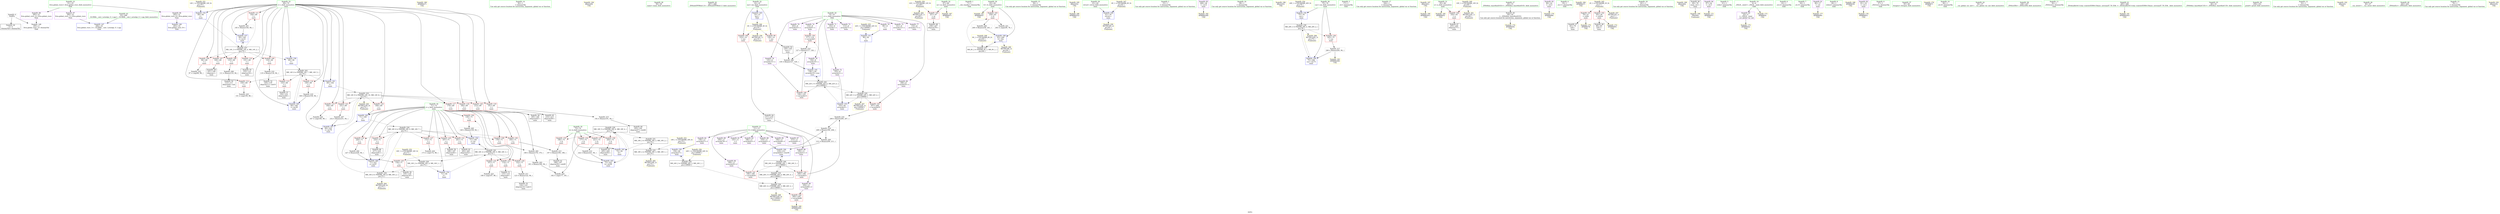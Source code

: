 digraph "SVFG" {
	label="SVFG";

	Node0x55963ab83600 [shape=record,color=grey,label="{NodeID: 0\nNullPtr}"];
	Node0x55963ab83600 -> Node0x55963ab9b6f0[style=solid];
	Node0x55963ab83600 -> Node0x55963aba2d30[style=solid];
	Node0x55963abb83b0 [shape=record,color=yellow,style=double,label="{NodeID: 263\nRETMU(14V_9)\npts\{70 \}\nFun[main]}"];
	Node0x55963aba4760 [shape=record,color=yellow,style=double,label="{NodeID: 180\nAPARM(27)\nCS[]}"];
	Node0x55963ab9bb90 [shape=record,color=purple,label="{NodeID: 97\n294\<--31\nllvm.global_ctors_1\<--llvm.global_ctors\nGlob }"];
	Node0x55963ab9bb90 -> Node0x55963aba2c30[style=solid];
	Node0x55963ab82070 [shape=record,color=green,label="{NodeID: 14\n92\<--1\n\<--dummyObj\nCan only get source location for instruction, argument, global var or function.}"];
	Node0x55963ab9f310 [shape=record,color=yellow,style=double,label="{NodeID: 194\nARet(249)\nCS[]}"];
	Node0x55963ab9c750 [shape=record,color=red,label="{NodeID: 111\n144\<--69\n\<--i\nmain\n}"];
	Node0x55963ab9c750 -> Node0x55963ab9f820[style=solid];
	Node0x55963ab9a8d0 [shape=record,color=green,label="{NodeID: 28\n58\<--59\nmain\<--main_field_insensitive\n}"];
	Node0x55963aba71f0 [shape=record,color=grey,label="{NodeID: 208\n111 = Binary(110, 94, )\n}"];
	Node0x55963aba71f0 -> Node0x55963ab9cc50[style=solid];
	Node0x55963aba19f0 [shape=record,color=red,label="{NodeID: 125\n134\<--71\n\<--j\nmain\n}"];
	Node0x55963aba19f0 -> Node0x55963ab9d130[style=solid];
	Node0x55963ab9b4f0 [shape=record,color=green,label="{NodeID: 42\n267\<--268\n_ZNSolsEPFRSoS_E\<--_ZNSolsEPFRSoS_E_field_insensitive\n}"];
	Node0x55963aba86f0 [shape=record,color=grey,label="{NodeID: 222\n97 = cmp(96, 98, )\n}"];
	Node0x55963aba2550 [shape=record,color=red,label="{NodeID: 139\n117\<--116\n\<--arrayidx9\nmain\n}"];
	Node0x55963aba2550 -> Node0x55963aba7af0[style=solid];
	Node0x55963ab9d130 [shape=record,color=black,label="{NodeID: 56\n135\<--134\nidxprom18\<--\nmain\n}"];
	Node0x55963abb2a30 [shape=record,color=black,label="{NodeID: 236\nMR_24V_4 = PHI(MR_24V_5, MR_24V_2, )\npts\{130000 \}\n}"];
	Node0x55963abb2a30 -> Node0x55963aba2960[style=dashed];
	Node0x55963abb2a30 -> Node0x55963abb1630[style=dashed];
	Node0x55963abb2a30 -> Node0x55963abb8810[style=dashed];
	Node0x55963aba3170 [shape=record,color=blue,label="{NodeID: 153\n103\<--92\narrayidx2\<--\nmain\n}"];
	Node0x55963aba3170 -> Node0x55963abb4830[style=dashed];
	Node0x55963ab9dc90 [shape=record,color=purple,label="{NodeID: 70\n90\<--8\n\<--c\nmain\n}"];
	Node0x55963ab9dc90 -> Node0x55963aba2fd0[style=solid];
	Node0x55963abb65d0 [shape=record,color=yellow,style=double,label="{NodeID: 250\n12V_1 = ENCHI(MR_12V_0)\npts\{68 \}\nFun[main]}"];
	Node0x55963abb65d0 -> Node0x55963ab9c270[style=dashed];
	Node0x55963abb65d0 -> Node0x55963abb82d0[style=dashed];
	Node0x55963aba3cd0 [shape=record,color=blue,label="{NodeID: 167\n69\<--232\ni\<--inc70\nmain\n}"];
	Node0x55963aba3cd0 -> Node0x55963abb1b30[style=dashed];
	Node0x55963ab9e7f0 [shape=record,color=purple,label="{NodeID: 84\n189\<--11\narrayidx45\<--f\nmain\n}"];
	Node0x55963ab9e7f0 -> Node0x55963aba26f0[style=solid];
	Node0x55963ab80d90 [shape=record,color=green,label="{NodeID: 1\n7\<--1\n__dso_handle\<--dummyObj\nGlob }"];
	Node0x55963abb8490 [shape=record,color=yellow,style=double,label="{NodeID: 264\nRETMU(16V_6)\npts\{72 \}\nFun[main]}"];
	Node0x55963aba4830 [shape=record,color=yellow,style=double,label="{NodeID: 181\nAPARM(63)\nCS[]}"];
	Node0x55963ab9bc90 [shape=record,color=purple,label="{NodeID: 98\n295\<--31\nllvm.global_ctors_2\<--llvm.global_ctors\nGlob }"];
	Node0x55963ab9bc90 -> Node0x55963aba2d30[style=solid];
	Node0x55963ab82140 [shape=record,color=green,label="{NodeID: 15\n94\<--1\n\<--dummyObj\nCan only get source location for instruction, argument, global var or function.}"];
	Node0x55963ab9f3a0 [shape=record,color=yellow,style=double,label="{NodeID: 195\nARet(252)\nCS[]}"];
	Node0x55963ab9f3a0 -> Node0x55963aba4c40[style=solid];
	Node0x55963ab9c820 [shape=record,color=red,label="{NodeID: 112\n150\<--69\n\<--i\nmain\n}"];
	Node0x55963ab9c820 -> Node0x55963aba8b70[style=solid];
	Node0x55963ab9a9a0 [shape=record,color=green,label="{NodeID: 29\n61\<--62\nretval\<--retval_field_insensitive\nmain\n}"];
	Node0x55963ab9a9a0 -> Node0x55963aba2e30[style=solid];
	Node0x55963aba7370 [shape=record,color=grey,label="{NodeID: 209\n212 = Binary(209, 211, )\n}"];
	Node0x55963aba7370 -> Node0x55963aba3a60[style=solid];
	Node0x55963aba1ac0 [shape=record,color=red,label="{NodeID: 126\n139\<--71\n\<--j\nmain\n}"];
	Node0x55963aba1ac0 -> Node0x55963ab9fe20[style=solid];
	Node0x55963ab9b5f0 [shape=record,color=green,label="{NodeID: 43\n33\<--289\n_GLOBAL__sub_I_ariselpy_0_1.cpp\<--_GLOBAL__sub_I_ariselpy_0_1.cpp_field_insensitive\n}"];
	Node0x55963ab9b5f0 -> Node0x55963aba2c30[style=solid];
	Node0x55963aba8870 [shape=record,color=grey,label="{NodeID: 223\n108 = cmp(107, 98, )\n}"];
	Node0x55963aba2620 [shape=record,color=red,label="{NodeID: 140\n126\<--125\n\<--arrayidx15\nmain\n}"];
	Node0x55963aba2620 -> Node0x55963aba7af0[style=solid];
	Node0x55963ab9d200 [shape=record,color=black,label="{NodeID: 57\n154\<--153\nidxprom26\<--\nmain\n}"];
	Node0x55963abb2f30 [shape=record,color=black,label="{NodeID: 237\nMR_8V_2 = PHI(MR_8V_3, MR_8V_1, )\npts\{64 \}\n}"];
	Node0x55963abb2f30 -> Node0x55963ab9c0d0[style=dashed];
	Node0x55963abb2f30 -> Node0x55963aba3da0[style=dashed];
	Node0x55963aba3240 [shape=record,color=blue,label="{NodeID: 154\n71\<--94\nj\<--\nmain\n}"];
	Node0x55963aba3240 -> Node0x55963abb4330[style=dashed];
	Node0x55963ab9dd60 [shape=record,color=purple,label="{NodeID: 71\n102\<--8\narrayidx\<--c\nmain\n}"];
	Node0x55963abb66b0 [shape=record,color=yellow,style=double,label="{NodeID: 251\n14V_1 = ENCHI(MR_14V_0)\npts\{70 \}\nFun[main]}"];
	Node0x55963abb66b0 -> Node0x55963aba30a0[style=dashed];
	Node0x55963aba3da0 [shape=record,color=blue,label="{NodeID: 168\n63\<--240\ntt\<--dec\nmain\n}"];
	Node0x55963aba3da0 -> Node0x55963abb2f30[style=dashed];
	Node0x55963aba3da0 -> Node0x55963abb8110[style=dashed];
	Node0x55963ab9e8c0 [shape=record,color=purple,label="{NodeID: 85\n194\<--11\narrayidx48\<--f\nmain\n}"];
	Node0x55963ab82370 [shape=record,color=green,label="{NodeID: 2\n15\<--1\n\<--dummyObj\nCan only get source location for instruction, argument, global var or function.}"];
	Node0x55963abb8570 [shape=record,color=yellow,style=double,label="{NodeID: 265\nRETMU(18V_2)\npts\{74 \}\nFun[main]}"];
	Node0x55963aba4900 [shape=record,color=yellow,style=double,label="{NodeID: 182\nAPARM(248)\nCS[]}"];
	Node0x55963ab9bd90 [shape=record,color=red,label="{NodeID: 99\n128\<--14\n\<--mo\nmain\n}"];
	Node0x55963ab9bd90 -> Node0x55963ab9cf90[style=solid];
	Node0x55963ab82b10 [shape=record,color=green,label="{NodeID: 16\n98\<--1\n\<--dummyObj\nCan only get source location for instruction, argument, global var or function.}"];
	Node0x55963ab9f430 [shape=record,color=yellow,style=double,label="{NodeID: 196\nARet(253)\nCS[]}"];
	Node0x55963ab9c8f0 [shape=record,color=red,label="{NodeID: 113\n153\<--69\n\<--i\nmain\n}"];
	Node0x55963ab9c8f0 -> Node0x55963ab9d200[style=solid];
	Node0x55963ab9aa70 [shape=record,color=green,label="{NodeID: 30\n63\<--64\ntt\<--tt_field_insensitive\nmain\n}"];
	Node0x55963ab9aa70 -> Node0x55963ab9c0d0[style=solid];
	Node0x55963ab9aa70 -> Node0x55963aba3da0[style=solid];
	Node0x55963ab9aa70 -> Node0x55963aba4830[style=solid];
	Node0x55963aba74f0 [shape=record,color=grey,label="{NodeID: 210\n119 = Binary(118, 94, )\n}"];
	Node0x55963aba74f0 -> Node0x55963ab9cdf0[style=solid];
	Node0x55963aba1b90 [shape=record,color=red,label="{NodeID: 127\n172\<--71\n\<--j\nmain\n}"];
	Node0x55963aba1b90 -> Node0x55963aba89f0[style=solid];
	Node0x55963ab9b6f0 [shape=record,color=black,label="{NodeID: 44\n2\<--3\ndummyVal\<--dummyVal\n}"];
	Node0x55963aba89f0 [shape=record,color=grey,label="{NodeID: 224\n173 = cmp(172, 98, )\n}"];
	Node0x55963aba26f0 [shape=record,color=red,label="{NodeID: 141\n190\<--189\n\<--arrayidx45\nmain\n}"];
	Node0x55963aba26f0 -> Node0x55963aba80f0[style=solid];
	Node0x55963ab9d2d0 [shape=record,color=black,label="{NodeID: 58\n185\<--184\nidxprom42\<--\nmain\n}"];
	Node0x55963abb3430 [shape=record,color=black,label="{NodeID: 238\nMR_20V_3 = PHI(MR_20V_4, MR_20V_2, )\npts\{76 \}\n}"];
	Node0x55963abb3430 -> Node0x55963aba2480[style=dashed];
	Node0x55963abb3430 -> Node0x55963aba3e70[style=dashed];
	Node0x55963abb3430 -> Node0x55963abb8650[style=dashed];
	Node0x55963aba3310 [shape=record,color=blue,label="{NodeID: 155\n136\<--130\narrayidx19\<--rem\nmain\n}"];
	Node0x55963aba3310 -> Node0x55963abb4830[style=dashed];
	Node0x55963ab9de30 [shape=record,color=purple,label="{NodeID: 72\n103\<--8\narrayidx2\<--c\nmain\n}"];
	Node0x55963ab9de30 -> Node0x55963aba3170[style=solid];
	Node0x55963abb6790 [shape=record,color=yellow,style=double,label="{NodeID: 252\n16V_1 = ENCHI(MR_16V_0)\npts\{72 \}\nFun[main]}"];
	Node0x55963abb6790 -> Node0x55963abb0230[style=dashed];
	Node0x55963aba3e70 [shape=record,color=blue,label="{NodeID: 169\n75\<--246\ncas\<--inc73\nmain\n}"];
	Node0x55963aba3e70 -> Node0x55963abb3430[style=dashed];
	Node0x55963ab9e990 [shape=record,color=purple,label="{NodeID: 86\n199\<--11\narrayidx51\<--f\nmain\n}"];
	Node0x55963ab9e990 -> Node0x55963aba27c0[style=solid];
	Node0x55963ab83500 [shape=record,color=green,label="{NodeID: 3\n17\<--1\n.str\<--dummyObj\nGlob }"];
	Node0x55963abb8650 [shape=record,color=yellow,style=double,label="{NodeID: 266\nRETMU(20V_3)\npts\{76 \}\nFun[main]}"];
	Node0x55963aba49d0 [shape=record,color=yellow,style=double,label="{NodeID: 183\nAPARM(246)\nCS[]}"];
	Node0x55963ab9be60 [shape=record,color=red,label="{NodeID: 100\n210\<--14\n\<--mo\nmain\n}"];
	Node0x55963ab9be60 -> Node0x55963ab9d7b0[style=solid];
	Node0x55963ab82ba0 [shape=record,color=green,label="{NodeID: 17\n164\<--1\n\<--dummyObj\nCan only get source location for instruction, argument, global var or function.}"];
	Node0x55963ab9f4c0 [shape=record,color=yellow,style=double,label="{NodeID: 197\nARet(261)\nCS[]}"];
	Node0x55963ab9f4c0 -> Node0x55963aba4f80[style=solid];
	Node0x55963ab9c9c0 [shape=record,color=red,label="{NodeID: 114\n159\<--69\n\<--i\nmain\n}"];
	Node0x55963ab9c9c0 -> Node0x55963aba8270[style=solid];
	Node0x55963ab9ab40 [shape=record,color=green,label="{NodeID: 31\n65\<--66\nn\<--n_field_insensitive\nmain\n}"];
	Node0x55963ab9ab40 -> Node0x55963ab9c1a0[style=solid];
	Node0x55963ab9ab40 -> Node0x55963aba4b70[style=solid];
	Node0x55963aba7670 [shape=record,color=grey,label="{NodeID: 211\n123 = Binary(122, 94, )\n}"];
	Node0x55963aba7670 -> Node0x55963ab9cec0[style=solid];
	Node0x55963aba1c60 [shape=record,color=red,label="{NodeID: 128\n178\<--71\n\<--j\nmain\n}"];
	Node0x55963aba1c60 -> Node0x55963ab9f9a0[style=solid];
	Node0x55963ab9b7f0 [shape=record,color=black,label="{NodeID: 45\n44\<--45\n\<--_ZNSt8ios_base4InitD1Ev\nCan only get source location for instruction, argument, global var or function.}"];
	Node0x55963ab9b7f0 -> Node0x55963aba4280[style=solid];
	Node0x55963aba8b70 [shape=record,color=grey,label="{NodeID: 225\n151 = cmp(150, 98, )\n}"];
	Node0x55963aba27c0 [shape=record,color=red,label="{NodeID: 142\n200\<--199\n\<--arrayidx51\nmain\n}"];
	Node0x55963aba27c0 -> Node0x55963aba7df0[style=solid];
	Node0x55963ab9d3a0 [shape=record,color=black,label="{NodeID: 59\n188\<--187\nidxprom44\<--\nmain\n}"];
	Node0x55963abb3930 [shape=record,color=black,label="{NodeID: 239\nMR_18V_5 = PHI(MR_18V_6, MR_18V_4, )\npts\{74 \}\n}"];
	Node0x55963abb3930 -> Node0x55963aba2140[style=dashed];
	Node0x55963abb3930 -> Node0x55963aba2210[style=dashed];
	Node0x55963abb3930 -> Node0x55963aba22e0[style=dashed];
	Node0x55963abb3930 -> Node0x55963aba23b0[style=dashed];
	Node0x55963abb3930 -> Node0x55963aba3b30[style=dashed];
	Node0x55963abb3930 -> Node0x55963abb1130[style=dashed];
	Node0x55963aba33e0 [shape=record,color=blue,label="{NodeID: 156\n71\<--140\nj\<--inc\nmain\n}"];
	Node0x55963aba33e0 -> Node0x55963abb4330[style=dashed];
	Node0x55963ab9df00 [shape=record,color=purple,label="{NodeID: 73\n113\<--8\narrayidx7\<--c\nmain\n}"];
	Node0x55963abb6870 [shape=record,color=yellow,style=double,label="{NodeID: 253\n18V_1 = ENCHI(MR_18V_0)\npts\{74 \}\nFun[main]}"];
	Node0x55963abb6870 -> Node0x55963abb2530[style=dashed];
	Node0x55963aba3f40 [shape=record,color=yellow,style=double,label="{NodeID: 170\nAPARM(86)\nCS[]}"];
	Node0x55963ab9ea60 [shape=record,color=purple,label="{NodeID: 87\n215\<--11\narrayidx60\<--f\nmain\n}"];
	Node0x55963ab824f0 [shape=record,color=green,label="{NodeID: 4\n19\<--1\n.str.1\<--dummyObj\nGlob }"];
	Node0x55963abb8730 [shape=record,color=yellow,style=double,label="{NodeID: 267\nRETMU(22V_3)\npts\{100000 \}\nFun[main]}"];
	Node0x55963aba4aa0 [shape=record,color=yellow,style=double,label="{NodeID: 184\nAPARM(27)\nCS[]}"];
	Node0x55963ab9bf30 [shape=record,color=red,label="{NodeID: 101\n79\<--21\n\<--stdin\nmain\n}"];
	Node0x55963ab9bf30 -> Node0x55963ab9b9c0[style=solid];
	Node0x55963ab9bf30 -> Node0x55963aba4690[style=solid];
	Node0x55963ab82c70 [shape=record,color=green,label="{NodeID: 18\n241\<--1\n\<--dummyObj\nCan only get source location for instruction, argument, global var or function.}"];
	Node0x55963ab9f550 [shape=record,color=yellow,style=double,label="{NodeID: 198\nARet(264)\nCS[]}"];
	Node0x55963aba11d0 [shape=record,color=red,label="{NodeID: 115\n166\<--69\n\<--i\nmain\n}"];
	Node0x55963aba11d0 -> Node0x55963aba8cf0[style=solid];
	Node0x55963ab9ac10 [shape=record,color=green,label="{NodeID: 32\n67\<--68\nm\<--m_field_insensitive\nmain\n}"];
	Node0x55963ab9ac10 -> Node0x55963ab9c270[style=solid];
	Node0x55963ab9ac10 -> Node0x55963aba4d10[style=solid];
	Node0x55963aba77f0 [shape=record,color=grey,label="{NodeID: 212\n222 = Binary(221, 94, )\n}"];
	Node0x55963aba77f0 -> Node0x55963aba3b30[style=solid];
	Node0x55963aba1d30 [shape=record,color=red,label="{NodeID: 129\n187\<--71\n\<--j\nmain\n}"];
	Node0x55963aba1d30 -> Node0x55963ab9d3a0[style=solid];
	Node0x55963ab9b8f0 [shape=record,color=black,label="{NodeID: 46\n60\<--78\nmain_ret\<--\nmain\n}"];
	Node0x55963ab9b8f0 -> Node0x55963ab9f5e0[style=solid];
	Node0x55963aba8cf0 [shape=record,color=grey,label="{NodeID: 226\n167 = cmp(166, 98, )\n}"];
	Node0x55963aba2890 [shape=record,color=red,label="{NodeID: 143\n207\<--206\n\<--arrayidx55\nmain\n}"];
	Node0x55963aba2890 -> Node0x55963aba7df0[style=solid];
	Node0x55963ab9d470 [shape=record,color=black,label="{NodeID: 60\n193\<--192\nidxprom47\<--sub46\nmain\n}"];
	Node0x55963abb3e30 [shape=record,color=black,label="{NodeID: 240\nMR_24V_6 = PHI(MR_24V_7, MR_24V_5, )\npts\{130000 \}\n}"];
	Node0x55963abb3e30 -> Node0x55963aba26f0[style=dashed];
	Node0x55963abb3e30 -> Node0x55963aba27c0[style=dashed];
	Node0x55963abb3e30 -> Node0x55963aba3a60[style=dashed];
	Node0x55963abb3e30 -> Node0x55963abb1630[style=dashed];
	Node0x55963aba34b0 [shape=record,color=blue,label="{NodeID: 157\n69\<--145\ni\<--inc21\nmain\n}"];
	Node0x55963aba34b0 -> Node0x55963abafd30[style=dashed];
	Node0x55963ab9dfd0 [shape=record,color=purple,label="{NodeID: 74\n116\<--8\narrayidx9\<--c\nmain\n}"];
	Node0x55963ab9dfd0 -> Node0x55963aba2550[style=solid];
	Node0x55963abb7160 [shape=record,color=yellow,style=double,label="{NodeID: 254\n20V_1 = ENCHI(MR_20V_0)\npts\{76 \}\nFun[main]}"];
	Node0x55963abb7160 -> Node0x55963aba2f00[style=dashed];
	Node0x55963aba4010 [shape=record,color=yellow,style=double,label="{NodeID: 171\nAPARM(87)\nCS[]}"];
	Node0x55963ab9eb30 [shape=record,color=purple,label="{NodeID: 88\n218\<--11\narrayidx62\<--f\nmain\n}"];
	Node0x55963ab9eb30 -> Node0x55963aba3a60[style=solid];
	Node0x55963ab82580 [shape=record,color=green,label="{NodeID: 5\n21\<--1\nstdin\<--dummyObj\nGlob }"];
	Node0x55963abb8810 [shape=record,color=yellow,style=double,label="{NodeID: 268\nRETMU(24V_4)\npts\{130000 \}\nFun[main]}"];
	Node0x55963aba4b70 [shape=record,color=yellow,style=double,label="{NodeID: 185\nAPARM(65)\nCS[]}"];
	Node0x55963ab9c000 [shape=record,color=red,label="{NodeID: 102\n85\<--26\n\<--stdout\nmain\n}"];
	Node0x55963ab9c000 -> Node0x55963ab9cab0[style=solid];
	Node0x55963ab9c000 -> Node0x55963aba40e0[style=solid];
	Node0x55963ab82d40 [shape=record,color=green,label="{NodeID: 19\n4\<--6\n_ZStL8__ioinit\<--_ZStL8__ioinit_field_insensitive\nGlob }"];
	Node0x55963ab82d40 -> Node0x55963ab9dbc0[style=solid];
	Node0x55963ab82d40 -> Node0x55963aba41b0[style=solid];
	Node0x55963ab9f5e0 [shape=record,color=yellow,style=double,label="{NodeID: 199\nFRet(60)\nFun[main]}"];
	Node0x55963aba12a0 [shape=record,color=red,label="{NodeID: 116\n169\<--69\n\<--i\nmain\n}"];
	Node0x55963aba12a0 -> Node0x55963aba38c0[style=solid];
	Node0x55963ab9ace0 [shape=record,color=green,label="{NodeID: 33\n69\<--70\ni\<--i_field_insensitive\nmain\n}"];
	Node0x55963ab9ace0 -> Node0x55963ab9c340[style=solid];
	Node0x55963ab9ace0 -> Node0x55963ab9c410[style=solid];
	Node0x55963ab9ace0 -> Node0x55963ab9c4e0[style=solid];
	Node0x55963ab9ace0 -> Node0x55963ab9c5b0[style=solid];
	Node0x55963ab9ace0 -> Node0x55963ab9c680[style=solid];
	Node0x55963ab9ace0 -> Node0x55963ab9c750[style=solid];
	Node0x55963ab9ace0 -> Node0x55963ab9c820[style=solid];
	Node0x55963ab9ace0 -> Node0x55963ab9c8f0[style=solid];
	Node0x55963ab9ace0 -> Node0x55963ab9c9c0[style=solid];
	Node0x55963ab9ace0 -> Node0x55963aba11d0[style=solid];
	Node0x55963ab9ace0 -> Node0x55963aba12a0[style=solid];
	Node0x55963ab9ace0 -> Node0x55963aba1370[style=solid];
	Node0x55963ab9ace0 -> Node0x55963aba1440[style=solid];
	Node0x55963ab9ace0 -> Node0x55963aba1510[style=solid];
	Node0x55963ab9ace0 -> Node0x55963aba15e0[style=solid];
	Node0x55963ab9ace0 -> Node0x55963aba16b0[style=solid];
	Node0x55963ab9ace0 -> Node0x55963aba30a0[style=solid];
	Node0x55963ab9ace0 -> Node0x55963aba34b0[style=solid];
	Node0x55963ab9ace0 -> Node0x55963aba3580[style=solid];
	Node0x55963ab9ace0 -> Node0x55963aba3720[style=solid];
	Node0x55963ab9ace0 -> Node0x55963aba37f0[style=solid];
	Node0x55963ab9ace0 -> Node0x55963aba3cd0[style=solid];
	Node0x55963aba7970 [shape=record,color=grey,label="{NodeID: 213\n197 = Binary(195, 196, )\n}"];
	Node0x55963aba7970 -> Node0x55963ab9d540[style=solid];
	Node0x55963aba1e00 [shape=record,color=red,label="{NodeID: 130\n195\<--71\n\<--j\nmain\n}"];
	Node0x55963aba1e00 -> Node0x55963aba7970[style=solid];
	Node0x55963ab9b9c0 [shape=record,color=black,label="{NodeID: 47\n82\<--79\ncall\<--\nmain\n}"];
	Node0x55963abafd30 [shape=record,color=black,label="{NodeID: 227\nMR_14V_3 = PHI(MR_14V_4, MR_14V_2, )\npts\{70 \}\n}"];
	Node0x55963abafd30 -> Node0x55963ab9c340[style=dashed];
	Node0x55963abafd30 -> Node0x55963ab9c410[style=dashed];
	Node0x55963abafd30 -> Node0x55963ab9c4e0[style=dashed];
	Node0x55963abafd30 -> Node0x55963ab9c5b0[style=dashed];
	Node0x55963abafd30 -> Node0x55963ab9c680[style=dashed];
	Node0x55963abafd30 -> Node0x55963ab9c750[style=dashed];
	Node0x55963abafd30 -> Node0x55963aba34b0[style=dashed];
	Node0x55963abafd30 -> Node0x55963aba3580[style=dashed];
	Node0x55963aba2960 [shape=record,color=red,label="{NodeID: 144\n260\<--259\n\<--arrayidx80\nmain\n}"];
	Node0x55963aba2960 -> Node0x55963aba4eb0[style=solid];
	Node0x55963ab9d540 [shape=record,color=black,label="{NodeID: 61\n198\<--197\nidxprom50\<--sub49\nmain\n}"];
	Node0x55963abb4330 [shape=record,color=black,label="{NodeID: 241\nMR_16V_4 = PHI(MR_16V_5, MR_16V_3, )\npts\{72 \}\n}"];
	Node0x55963abb4330 -> Node0x55963aba1780[style=dashed];
	Node0x55963abb4330 -> Node0x55963aba1850[style=dashed];
	Node0x55963abb4330 -> Node0x55963aba1920[style=dashed];
	Node0x55963abb4330 -> Node0x55963aba19f0[style=dashed];
	Node0x55963abb4330 -> Node0x55963aba1ac0[style=dashed];
	Node0x55963abb4330 -> Node0x55963aba33e0[style=dashed];
	Node0x55963abb4330 -> Node0x55963abb0230[style=dashed];
	Node0x55963aba3580 [shape=record,color=blue,label="{NodeID: 158\n69\<--94\ni\<--\nmain\n}"];
	Node0x55963aba3580 -> Node0x55963abb4d30[style=dashed];
	Node0x55963ab9e0a0 [shape=record,color=purple,label="{NodeID: 75\n121\<--8\narrayidx12\<--c\nmain\n}"];
	Node0x55963abb7240 [shape=record,color=yellow,style=double,label="{NodeID: 255\n22V_1 = ENCHI(MR_22V_0)\npts\{100000 \}\nFun[main]}"];
	Node0x55963abb7240 -> Node0x55963aba2fd0[style=dashed];
	Node0x55963aba40e0 [shape=record,color=yellow,style=double,label="{NodeID: 172\nAPARM(85)\nCS[]}"];
	Node0x55963ab9ec00 [shape=record,color=purple,label="{NodeID: 89\n256\<--11\narrayidx78\<--f\nmain\n}"];
	Node0x55963ab82610 [shape=record,color=green,label="{NodeID: 6\n22\<--1\n.str.2\<--dummyObj\nGlob }"];
	Node0x55963aba4c40 [shape=record,color=yellow,style=double,label="{NodeID: 186\nAPARM(252)\nCS[]}"];
	Node0x55963ab9c0d0 [shape=record,color=red,label="{NodeID: 103\n239\<--63\n\<--tt\nmain\n}"];
	Node0x55963ab9c0d0 -> Node0x55963ab9ffa0[style=solid];
	Node0x55963ab9c0d0 -> Node0x55963aba8570[style=solid];
	Node0x55963ab82e10 [shape=record,color=green,label="{NodeID: 20\n8\<--10\nc\<--c_field_insensitive\nGlob }"];
	Node0x55963ab82e10 -> Node0x55963ab9dc90[style=solid];
	Node0x55963ab82e10 -> Node0x55963ab9dd60[style=solid];
	Node0x55963ab82e10 -> Node0x55963ab9de30[style=solid];
	Node0x55963ab82e10 -> Node0x55963ab9df00[style=solid];
	Node0x55963ab82e10 -> Node0x55963ab9dfd0[style=solid];
	Node0x55963ab82e10 -> Node0x55963ab9e0a0[style=solid];
	Node0x55963ab82e10 -> Node0x55963ab9e170[style=solid];
	Node0x55963ab82e10 -> Node0x55963ab9e240[style=solid];
	Node0x55963ab82e10 -> Node0x55963ab9e310[style=solid];
	Node0x55963ab82e10 -> Node0x55963ab9e3e0[style=solid];
	Node0x55963ab82e10 -> Node0x55963ab9e4b0[style=solid];
	Node0x55963ab9f6a0 [shape=record,color=grey,label="{NodeID: 200\n130 = Binary(127, 129, )\n}"];
	Node0x55963ab9f6a0 -> Node0x55963aba3310[style=solid];
	Node0x55963aba1370 [shape=record,color=red,label="{NodeID: 117\n179\<--69\n\<--i\nmain\n}"];
	Node0x55963aba1370 -> Node0x55963ab9f9a0[style=solid];
	Node0x55963ab9adb0 [shape=record,color=green,label="{NodeID: 34\n71\<--72\nj\<--j_field_insensitive\nmain\n}"];
	Node0x55963ab9adb0 -> Node0x55963aba1780[style=solid];
	Node0x55963ab9adb0 -> Node0x55963aba1850[style=solid];
	Node0x55963ab9adb0 -> Node0x55963aba1920[style=solid];
	Node0x55963ab9adb0 -> Node0x55963aba19f0[style=solid];
	Node0x55963ab9adb0 -> Node0x55963aba1ac0[style=solid];
	Node0x55963ab9adb0 -> Node0x55963aba1b90[style=solid];
	Node0x55963ab9adb0 -> Node0x55963aba1c60[style=solid];
	Node0x55963ab9adb0 -> Node0x55963aba1d30[style=solid];
	Node0x55963ab9adb0 -> Node0x55963aba1e00[style=solid];
	Node0x55963ab9adb0 -> Node0x55963aba1ed0[style=solid];
	Node0x55963ab9adb0 -> Node0x55963aba1fa0[style=solid];
	Node0x55963ab9adb0 -> Node0x55963aba2070[style=solid];
	Node0x55963ab9adb0 -> Node0x55963aba3240[style=solid];
	Node0x55963ab9adb0 -> Node0x55963aba33e0[style=solid];
	Node0x55963ab9adb0 -> Node0x55963aba38c0[style=solid];
	Node0x55963ab9adb0 -> Node0x55963aba3c00[style=solid];
	Node0x55963aba7af0 [shape=record,color=grey,label="{NodeID: 214\n127 = Binary(117, 126, )\n}"];
	Node0x55963aba7af0 -> Node0x55963ab9f6a0[style=solid];
	Node0x55963aba1ed0 [shape=record,color=red,label="{NodeID: 131\n201\<--71\n\<--j\nmain\n}"];
	Node0x55963aba1ed0 -> Node0x55963ab9d610[style=solid];
	Node0x55963ab9cab0 [shape=record,color=black,label="{NodeID: 48\n88\<--85\ncall1\<--\nmain\n}"];
	Node0x55963abb0230 [shape=record,color=black,label="{NodeID: 228\nMR_16V_2 = PHI(MR_16V_4, MR_16V_1, )\npts\{72 \}\n}"];
	Node0x55963abb0230 -> Node0x55963aba3240[style=dashed];
	Node0x55963abb0230 -> Node0x55963abb2030[style=dashed];
	Node0x55963aba2a30 [shape=record,color=blue,label="{NodeID: 145\n14\<--15\nmo\<--\nGlob }"];
	Node0x55963aba2a30 -> Node0x55963abb6250[style=dashed];
	Node0x55963ab9d610 [shape=record,color=black,label="{NodeID: 62\n202\<--201\nidxprom52\<--\nmain\n}"];
	Node0x55963abb4830 [shape=record,color=black,label="{NodeID: 242\nMR_22V_5 = PHI(MR_22V_6, MR_22V_4, )\npts\{100000 \}\n}"];
	Node0x55963abb4830 -> Node0x55963aba2550[style=dashed];
	Node0x55963abb4830 -> Node0x55963aba2620[style=dashed];
	Node0x55963abb4830 -> Node0x55963aba3310[style=dashed];
	Node0x55963abb4830 -> Node0x55963abb0730[style=dashed];
	Node0x55963aba3650 [shape=record,color=blue,label="{NodeID: 159\n156\<--92\narrayidx27\<--\nmain\n}"];
	Node0x55963aba3650 -> Node0x55963abb5230[style=dashed];
	Node0x55963ab9e170 [shape=record,color=purple,label="{NodeID: 76\n125\<--8\narrayidx15\<--c\nmain\n}"];
	Node0x55963ab9e170 -> Node0x55963aba2620[style=solid];
	Node0x55963abb7320 [shape=record,color=yellow,style=double,label="{NodeID: 256\n24V_1 = ENCHI(MR_24V_0)\npts\{130000 \}\nFun[main]}"];
	Node0x55963abb7320 -> Node0x55963abb5230[style=dashed];
	Node0x55963aba41b0 [shape=record,color=yellow,style=double,label="{NodeID: 173\nAPARM(4)\nCS[]}"];
	Node0x55963ab9ecd0 [shape=record,color=purple,label="{NodeID: 90\n259\<--11\narrayidx80\<--f\nmain\n}"];
	Node0x55963ab9ecd0 -> Node0x55963aba2960[style=solid];
	Node0x55963ab83690 [shape=record,color=green,label="{NodeID: 7\n24\<--1\n.str.3\<--dummyObj\nGlob }"];
	Node0x55963aba4d10 [shape=record,color=yellow,style=double,label="{NodeID: 187\nAPARM(67)\nCS[]}"];
	Node0x55963ab9c1a0 [shape=record,color=red,label="{NodeID: 104\n254\<--65\n\<--n\nmain\n}"];
	Node0x55963ab9c1a0 -> Node0x55963ab9da20[style=solid];
	Node0x55963ab9a320 [shape=record,color=green,label="{NodeID: 21\n11\<--13\nf\<--f_field_insensitive\nGlob }"];
	Node0x55963ab9a320 -> Node0x55963ab9e580[style=solid];
	Node0x55963ab9a320 -> Node0x55963ab9e650[style=solid];
	Node0x55963ab9a320 -> Node0x55963ab9e720[style=solid];
	Node0x55963ab9a320 -> Node0x55963ab9e7f0[style=solid];
	Node0x55963ab9a320 -> Node0x55963ab9e8c0[style=solid];
	Node0x55963ab9a320 -> Node0x55963ab9e990[style=solid];
	Node0x55963ab9a320 -> Node0x55963ab9ea60[style=solid];
	Node0x55963ab9a320 -> Node0x55963ab9eb30[style=solid];
	Node0x55963ab9a320 -> Node0x55963ab9ec00[style=solid];
	Node0x55963ab9a320 -> Node0x55963ab9ecd0[style=solid];
	Node0x55963ab9f820 [shape=record,color=grey,label="{NodeID: 201\n145 = Binary(144, 94, )\n}"];
	Node0x55963ab9f820 -> Node0x55963aba34b0[style=solid];
	Node0x55963aba1440 [shape=record,color=red,label="{NodeID: 118\n184\<--69\n\<--i\nmain\n}"];
	Node0x55963aba1440 -> Node0x55963ab9d2d0[style=solid];
	Node0x55963ab9ae80 [shape=record,color=green,label="{NodeID: 35\n73\<--74\nk\<--k_field_insensitive\nmain\n}"];
	Node0x55963ab9ae80 -> Node0x55963aba2140[style=solid];
	Node0x55963ab9ae80 -> Node0x55963aba2210[style=solid];
	Node0x55963ab9ae80 -> Node0x55963aba22e0[style=solid];
	Node0x55963ab9ae80 -> Node0x55963aba23b0[style=solid];
	Node0x55963ab9ae80 -> Node0x55963aba3990[style=solid];
	Node0x55963ab9ae80 -> Node0x55963aba3b30[style=solid];
	Node0x55963aba7c70 [shape=record,color=grey,label="{NodeID: 215\n192 = Binary(191, 94, )\n}"];
	Node0x55963aba7c70 -> Node0x55963ab9d470[style=solid];
	Node0x55963aba1fa0 [shape=record,color=red,label="{NodeID: 132\n216\<--71\n\<--j\nmain\n}"];
	Node0x55963aba1fa0 -> Node0x55963ab9d950[style=solid];
	Node0x55963ab9cb80 [shape=record,color=black,label="{NodeID: 49\n101\<--100\nidxprom\<--\nmain\n}"];
	Node0x55963abb0730 [shape=record,color=black,label="{NodeID: 229\nMR_22V_3 = PHI(MR_22V_5, MR_22V_2, )\npts\{100000 \}\n}"];
	Node0x55963abb0730 -> Node0x55963aba2890[style=dashed];
	Node0x55963abb0730 -> Node0x55963aba3170[style=dashed];
	Node0x55963abb0730 -> Node0x55963abb8730[style=dashed];
	Node0x55963aba2b30 [shape=record,color=blue,label="{NodeID: 146\n293\<--32\nllvm.global_ctors_0\<--\nGlob }"];
	Node0x55963ab9d6e0 [shape=record,color=black,label="{NodeID: 63\n205\<--204\nidxprom54\<--\nmain\n}"];
	Node0x55963abb4d30 [shape=record,color=black,label="{NodeID: 243\nMR_14V_6 = PHI(MR_14V_7, MR_14V_5, )\npts\{70 \}\n}"];
	Node0x55963abb4d30 -> Node0x55963ab9c820[style=dashed];
	Node0x55963abb4d30 -> Node0x55963ab9c8f0[style=dashed];
	Node0x55963abb4d30 -> Node0x55963ab9c9c0[style=dashed];
	Node0x55963abb4d30 -> Node0x55963aba3720[style=dashed];
	Node0x55963abb4d30 -> Node0x55963aba37f0[style=dashed];
	Node0x55963aba3720 [shape=record,color=blue,label="{NodeID: 160\n69\<--160\ni\<--inc29\nmain\n}"];
	Node0x55963aba3720 -> Node0x55963abb4d30[style=dashed];
	Node0x55963ab9e240 [shape=record,color=purple,label="{NodeID: 77\n133\<--8\narrayidx17\<--c\nmain\n}"];
	Node0x55963abb7430 [shape=record,color=yellow,style=double,label="{NodeID: 257\nRETMU(2V_1)\npts\{1 \}\nFun[main]}"];
	Node0x55963aba4280 [shape=record,color=yellow,style=double,label="{NodeID: 174\nAPARM(44)\nCS[]}"];
	Node0x55963ab9eda0 [shape=record,color=purple,label="{NodeID: 91\n80\<--17\n\<--.str\nmain\n}"];
	Node0x55963ab9eda0 -> Node0x55963aba44f0[style=solid];
	Node0x55963ab83720 [shape=record,color=green,label="{NodeID: 8\n26\<--1\nstdout\<--dummyObj\nGlob }"];
	Node0x55963aba4de0 [shape=record,color=yellow,style=double,label="{NodeID: 188\nAPARM(30)\nCS[]}"];
	Node0x55963ab9c270 [shape=record,color=red,label="{NodeID: 105\n257\<--67\n\<--m\nmain\n}"];
	Node0x55963ab9c270 -> Node0x55963ab9daf0[style=solid];
	Node0x55963ab9a3f0 [shape=record,color=green,label="{NodeID: 22\n14\<--16\nmo\<--mo_field_insensitive\nGlob }"];
	Node0x55963ab9a3f0 -> Node0x55963ab9bd90[style=solid];
	Node0x55963ab9a3f0 -> Node0x55963ab9be60[style=solid];
	Node0x55963ab9a3f0 -> Node0x55963aba2a30[style=solid];
	Node0x55963ab9f9a0 [shape=record,color=grey,label="{NodeID: 202\n180 = Binary(178, 179, )\n}"];
	Node0x55963ab9f9a0 -> Node0x55963ab9fb20[style=solid];
	Node0x55963aba1510 [shape=record,color=red,label="{NodeID: 119\n191\<--69\n\<--i\nmain\n}"];
	Node0x55963aba1510 -> Node0x55963aba7c70[style=solid];
	Node0x55963ab9af50 [shape=record,color=green,label="{NodeID: 36\n75\<--76\ncas\<--cas_field_insensitive\nmain\n}"];
	Node0x55963ab9af50 -> Node0x55963aba2480[style=solid];
	Node0x55963ab9af50 -> Node0x55963aba2f00[style=solid];
	Node0x55963ab9af50 -> Node0x55963aba3e70[style=solid];
	Node0x55963aba7df0 [shape=record,color=grey,label="{NodeID: 216\n208 = Binary(200, 207, )\n}"];
	Node0x55963aba7df0 -> Node0x55963aba80f0[style=solid];
	Node0x55963aba2070 [shape=record,color=red,label="{NodeID: 133\n226\<--71\n\<--j\nmain\n}"];
	Node0x55963aba2070 -> Node0x55963ab9fca0[style=solid];
	Node0x55963ab9cc50 [shape=record,color=black,label="{NodeID: 50\n112\<--111\nidxprom6\<--sub\nmain\n}"];
	Node0x55963abb0c30 [shape=record,color=black,label="{NodeID: 230\nMR_16V_8 = PHI(MR_16V_9, MR_16V_7, )\npts\{72 \}\n}"];
	Node0x55963abb0c30 -> Node0x55963aba1b90[style=dashed];
	Node0x55963abb0c30 -> Node0x55963aba1c60[style=dashed];
	Node0x55963abb0c30 -> Node0x55963aba1d30[style=dashed];
	Node0x55963abb0c30 -> Node0x55963aba1e00[style=dashed];
	Node0x55963abb0c30 -> Node0x55963aba1ed0[style=dashed];
	Node0x55963abb0c30 -> Node0x55963aba1fa0[style=dashed];
	Node0x55963abb0c30 -> Node0x55963aba2070[style=dashed];
	Node0x55963abb0c30 -> Node0x55963aba3c00[style=dashed];
	Node0x55963abb0c30 -> Node0x55963abb2030[style=dashed];
	Node0x55963aba2c30 [shape=record,color=blue,label="{NodeID: 147\n294\<--33\nllvm.global_ctors_1\<--_GLOBAL__sub_I_ariselpy_0_1.cpp\nGlob }"];
	Node0x55963ab9d7b0 [shape=record,color=black,label="{NodeID: 64\n211\<--210\nconv57\<--\nmain\n}"];
	Node0x55963ab9d7b0 -> Node0x55963aba7370[style=solid];
	Node0x55963abb5230 [shape=record,color=black,label="{NodeID: 244\nMR_24V_2 = PHI(MR_24V_3, MR_24V_1, )\npts\{130000 \}\n}"];
	Node0x55963abb5230 -> Node0x55963aba3650[style=dashed];
	Node0x55963abb5230 -> Node0x55963abb2a30[style=dashed];
	Node0x55963aba37f0 [shape=record,color=blue,label="{NodeID: 161\n69\<--164\ni\<--\nmain\n}"];
	Node0x55963aba37f0 -> Node0x55963abb1b30[style=dashed];
	Node0x55963ab9e310 [shape=record,color=purple,label="{NodeID: 78\n136\<--8\narrayidx19\<--c\nmain\n}"];
	Node0x55963ab9e310 -> Node0x55963aba3310[style=solid];
	Node0x55963abb7f50 [shape=record,color=yellow,style=double,label="{NodeID: 258\nRETMU(4V_1)\npts\{16 \}\nFun[main]}"];
	Node0x55963aba4350 [shape=record,color=yellow,style=double,label="{NodeID: 175\nAPARM(42)\nCS[]}"];
	Node0x55963ab9ee70 [shape=record,color=purple,label="{NodeID: 92\n81\<--19\n\<--.str.1\nmain\n}"];
	Node0x55963ab9ee70 -> Node0x55963aba45c0[style=solid];
	Node0x55963ab837f0 [shape=record,color=green,label="{NodeID: 9\n27\<--1\n_ZSt3cin\<--dummyObj\nGlob }"];
	Node0x55963aba4eb0 [shape=record,color=yellow,style=double,label="{NodeID: 189\nAPARM(260)\nCS[]}"];
	Node0x55963ab9c340 [shape=record,color=red,label="{NodeID: 106\n96\<--69\n\<--i\nmain\n}"];
	Node0x55963ab9c340 -> Node0x55963aba86f0[style=solid];
	Node0x55963ab9a4c0 [shape=record,color=green,label="{NodeID: 23\n31\<--35\nllvm.global_ctors\<--llvm.global_ctors_field_insensitive\nGlob }"];
	Node0x55963ab9a4c0 -> Node0x55963ab9ba90[style=solid];
	Node0x55963ab9a4c0 -> Node0x55963ab9bb90[style=solid];
	Node0x55963ab9a4c0 -> Node0x55963ab9bc90[style=solid];
	Node0x55963ab9fb20 [shape=record,color=grey,label="{NodeID: 203\n181 = Binary(180, 94, )\n}"];
	Node0x55963ab9fb20 -> Node0x55963aba83f0[style=solid];
	Node0x55963aba15e0 [shape=record,color=red,label="{NodeID: 120\n213\<--69\n\<--i\nmain\n}"];
	Node0x55963aba15e0 -> Node0x55963ab9d880[style=solid];
	Node0x55963ab9b020 [shape=record,color=green,label="{NodeID: 37\n83\<--84\nfreopen\<--freopen_field_insensitive\n}"];
	Node0x55963aba7f70 [shape=record,color=grey,label="{NodeID: 217\n246 = Binary(245, 94, )\n}"];
	Node0x55963aba7f70 -> Node0x55963aba3e70[style=solid];
	Node0x55963aba7f70 -> Node0x55963aba49d0[style=solid];
	Node0x55963aba2140 [shape=record,color=red,label="{NodeID: 134\n177\<--73\n\<--k\nmain\n}"];
	Node0x55963aba2140 -> Node0x55963aba83f0[style=solid];
	Node0x55963ab9cd20 [shape=record,color=black,label="{NodeID: 51\n115\<--114\nidxprom8\<--\nmain\n}"];
	Node0x55963abb1130 [shape=record,color=black,label="{NodeID: 231\nMR_18V_3 = PHI(MR_18V_5, MR_18V_2, )\npts\{74 \}\n}"];
	Node0x55963abb1130 -> Node0x55963aba3990[style=dashed];
	Node0x55963abb1130 -> Node0x55963abb2530[style=dashed];
	Node0x55963aba2d30 [shape=record,color=blue, style = dotted,label="{NodeID: 148\n295\<--3\nllvm.global_ctors_2\<--dummyVal\nGlob }"];
	Node0x55963ab9d880 [shape=record,color=black,label="{NodeID: 65\n214\<--213\nidxprom59\<--\nmain\n}"];
	Node0x55963abb5730 [shape=record,color=yellow,style=double,label="{NodeID: 245\n2V_1 = ENCHI(MR_2V_0)\npts\{1 \}\nFun[main]}"];
	Node0x55963abb5730 -> Node0x55963ab9bf30[style=dashed];
	Node0x55963abb5730 -> Node0x55963ab9c000[style=dashed];
	Node0x55963abb5730 -> Node0x55963abb7430[style=dashed];
	Node0x55963aba38c0 [shape=record,color=blue,label="{NodeID: 162\n71\<--169\nj\<--\nmain\n}"];
	Node0x55963aba38c0 -> Node0x55963abb0c30[style=dashed];
	Node0x55963ab9e3e0 [shape=record,color=purple,label="{NodeID: 79\n203\<--8\narrayidx53\<--c\nmain\n}"];
	Node0x55963abb8030 [shape=record,color=yellow,style=double,label="{NodeID: 259\nRETMU(6V_2)\npts\{62 \}\nFun[main]}"];
	Node0x55963aba4420 [shape=record,color=yellow,style=double,label="{NodeID: 176\nAPARM(7)\nCS[]}"];
	Node0x55963ab9ef40 [shape=record,color=purple,label="{NodeID: 93\n86\<--22\n\<--.str.2\nmain\n}"];
	Node0x55963ab9ef40 -> Node0x55963aba3f40[style=solid];
	Node0x55963ab832a0 [shape=record,color=green,label="{NodeID: 10\n28\<--1\n.str.4\<--dummyObj\nGlob }"];
	Node0x55963aba4f80 [shape=record,color=yellow,style=double,label="{NodeID: 190\nAPARM(261)\nCS[]}"];
	Node0x55963ab9c410 [shape=record,color=red,label="{NodeID: 107\n100\<--69\n\<--i\nmain\n}"];
	Node0x55963ab9c410 -> Node0x55963ab9cb80[style=solid];
	Node0x55963ab9a590 [shape=record,color=green,label="{NodeID: 24\n36\<--37\n__cxx_global_var_init\<--__cxx_global_var_init_field_insensitive\n}"];
	Node0x55963ab9fca0 [shape=record,color=grey,label="{NodeID: 204\n227 = Binary(226, 94, )\n}"];
	Node0x55963ab9fca0 -> Node0x55963aba3c00[style=solid];
	Node0x55963aba16b0 [shape=record,color=red,label="{NodeID: 121\n231\<--69\n\<--i\nmain\n}"];
	Node0x55963aba16b0 -> Node0x55963aba70f0[style=solid];
	Node0x55963ab9b0f0 [shape=record,color=green,label="{NodeID: 38\n236\<--237\n_ZNSirsERi\<--_ZNSirsERi_field_insensitive\n}"];
	Node0x55963aba80f0 [shape=record,color=grey,label="{NodeID: 218\n209 = Binary(190, 208, )\n}"];
	Node0x55963aba80f0 -> Node0x55963aba7370[style=solid];
	Node0x55963aba2210 [shape=record,color=red,label="{NodeID: 135\n196\<--73\n\<--k\nmain\n}"];
	Node0x55963aba2210 -> Node0x55963aba7970[style=solid];
	Node0x55963ab9cdf0 [shape=record,color=black,label="{NodeID: 52\n120\<--119\nidxprom11\<--sub10\nmain\n}"];
	Node0x55963abb1630 [shape=record,color=black,label="{NodeID: 232\nMR_24V_5 = PHI(MR_24V_6, MR_24V_4, )\npts\{130000 \}\n}"];
	Node0x55963abb1630 -> Node0x55963abb2a30[style=dashed];
	Node0x55963abb1630 -> Node0x55963abb3e30[style=dashed];
	Node0x55963aba2e30 [shape=record,color=blue,label="{NodeID: 149\n61\<--78\nretval\<--\nmain\n}"];
	Node0x55963aba2e30 -> Node0x55963abb8030[style=dashed];
	Node0x55963ab9d950 [shape=record,color=black,label="{NodeID: 66\n217\<--216\nidxprom61\<--\nmain\n}"];
	Node0x55963abb6250 [shape=record,color=yellow,style=double,label="{NodeID: 246\n4V_1 = ENCHI(MR_4V_0)\npts\{16 \}\nFun[main]}"];
	Node0x55963abb6250 -> Node0x55963ab9bd90[style=dashed];
	Node0x55963abb6250 -> Node0x55963ab9be60[style=dashed];
	Node0x55963abb6250 -> Node0x55963abb7f50[style=dashed];
	Node0x55963aba3990 [shape=record,color=blue,label="{NodeID: 163\n73\<--94\nk\<--\nmain\n}"];
	Node0x55963aba3990 -> Node0x55963abb3930[style=dashed];
	Node0x55963ab9e4b0 [shape=record,color=purple,label="{NodeID: 80\n206\<--8\narrayidx55\<--c\nmain\n}"];
	Node0x55963ab9e4b0 -> Node0x55963aba2890[style=solid];
	Node0x55963abb8110 [shape=record,color=yellow,style=double,label="{NodeID: 260\nRETMU(8V_3)\npts\{64 \}\nFun[main]}"];
	Node0x55963aba44f0 [shape=record,color=yellow,style=double,label="{NodeID: 177\nAPARM(80)\nCS[]}"];
	Node0x55963ab9f010 [shape=record,color=purple,label="{NodeID: 94\n87\<--24\n\<--.str.3\nmain\n}"];
	Node0x55963ab9f010 -> Node0x55963aba4010[style=solid];
	Node0x55963ab83370 [shape=record,color=green,label="{NodeID: 11\n30\<--1\n_ZSt4cout\<--dummyObj\nGlob }"];
	Node0x55963aba5050 [shape=record,color=yellow,style=double,label="{NodeID: 191\nAPARM(265)\nCS[]}"];
	Node0x55963ab9c4e0 [shape=record,color=red,label="{NodeID: 108\n110\<--69\n\<--i\nmain\n}"];
	Node0x55963ab9c4e0 -> Node0x55963aba71f0[style=solid];
	Node0x55963ab9a660 [shape=record,color=green,label="{NodeID: 25\n40\<--41\n_ZNSt8ios_base4InitC1Ev\<--_ZNSt8ios_base4InitC1Ev_field_insensitive\n}"];
	Node0x55963ab9fe20 [shape=record,color=grey,label="{NodeID: 205\n140 = Binary(139, 94, )\n}"];
	Node0x55963ab9fe20 -> Node0x55963aba33e0[style=solid];
	Node0x55963aba1780 [shape=record,color=red,label="{NodeID: 122\n107\<--71\n\<--j\nmain\n}"];
	Node0x55963aba1780 -> Node0x55963aba8870[style=solid];
	Node0x55963ab9b1f0 [shape=record,color=green,label="{NodeID: 39\n250\<--251\nprintf\<--printf_field_insensitive\n}"];
	Node0x55963aba8270 [shape=record,color=grey,label="{NodeID: 219\n160 = Binary(159, 94, )\n}"];
	Node0x55963aba8270 -> Node0x55963aba3720[style=solid];
	Node0x55963aba22e0 [shape=record,color=red,label="{NodeID: 136\n204\<--73\n\<--k\nmain\n}"];
	Node0x55963aba22e0 -> Node0x55963ab9d6e0[style=solid];
	Node0x55963ab9cec0 [shape=record,color=black,label="{NodeID: 53\n124\<--123\nidxprom14\<--sub13\nmain\n}"];
	Node0x55963abb1b30 [shape=record,color=black,label="{NodeID: 233\nMR_14V_9 = PHI(MR_14V_10, MR_14V_8, )\npts\{70 \}\n}"];
	Node0x55963abb1b30 -> Node0x55963aba11d0[style=dashed];
	Node0x55963abb1b30 -> Node0x55963aba12a0[style=dashed];
	Node0x55963abb1b30 -> Node0x55963aba1370[style=dashed];
	Node0x55963abb1b30 -> Node0x55963aba1440[style=dashed];
	Node0x55963abb1b30 -> Node0x55963aba1510[style=dashed];
	Node0x55963abb1b30 -> Node0x55963aba15e0[style=dashed];
	Node0x55963abb1b30 -> Node0x55963aba16b0[style=dashed];
	Node0x55963abb1b30 -> Node0x55963aba3cd0[style=dashed];
	Node0x55963abb1b30 -> Node0x55963abb83b0[style=dashed];
	Node0x55963aba2f00 [shape=record,color=blue,label="{NodeID: 150\n75\<--78\ncas\<--\nmain\n}"];
	Node0x55963aba2f00 -> Node0x55963abb3430[style=dashed];
	Node0x55963ab9da20 [shape=record,color=black,label="{NodeID: 67\n255\<--254\nidxprom77\<--\nmain\n}"];
	Node0x55963abb6330 [shape=record,color=yellow,style=double,label="{NodeID: 247\n6V_1 = ENCHI(MR_6V_0)\npts\{62 \}\nFun[main]}"];
	Node0x55963abb6330 -> Node0x55963aba2e30[style=dashed];
	Node0x55963aba3a60 [shape=record,color=blue,label="{NodeID: 164\n218\<--212\narrayidx62\<--rem58\nmain\n}"];
	Node0x55963aba3a60 -> Node0x55963abb3e30[style=dashed];
	Node0x55963ab9e580 [shape=record,color=purple,label="{NodeID: 81\n155\<--11\n\<--f\nmain\n}"];
	Node0x55963abb81f0 [shape=record,color=yellow,style=double,label="{NodeID: 261\nRETMU(10V_1)\npts\{66 \}\nFun[main]}"];
	Node0x55963aba45c0 [shape=record,color=yellow,style=double,label="{NodeID: 178\nAPARM(81)\nCS[]}"];
	Node0x55963ab9f0e0 [shape=record,color=purple,label="{NodeID: 95\n248\<--28\n\<--.str.4\nmain\n}"];
	Node0x55963ab9f0e0 -> Node0x55963aba4900[style=solid];
	Node0x55963ab83440 [shape=record,color=green,label="{NodeID: 12\n32\<--1\n\<--dummyObj\nCan only get source location for instruction, argument, global var or function.}"];
	Node0x55963ab9f1f0 [shape=record,color=yellow,style=double,label="{NodeID: 192\nARet(43)\nCS[]}"];
	Node0x55963ab9c5b0 [shape=record,color=red,label="{NodeID: 109\n118\<--69\n\<--i\nmain\n}"];
	Node0x55963ab9c5b0 -> Node0x55963aba74f0[style=solid];
	Node0x55963ab9a730 [shape=record,color=green,label="{NodeID: 26\n46\<--47\n__cxa_atexit\<--__cxa_atexit_field_insensitive\n}"];
	Node0x55963ab9ffa0 [shape=record,color=grey,label="{NodeID: 206\n240 = Binary(239, 241, )\n}"];
	Node0x55963ab9ffa0 -> Node0x55963aba3da0[style=solid];
	Node0x55963aba1850 [shape=record,color=red,label="{NodeID: 123\n114\<--71\n\<--j\nmain\n}"];
	Node0x55963aba1850 -> Node0x55963ab9cd20[style=solid];
	Node0x55963ab9b2f0 [shape=record,color=green,label="{NodeID: 40\n262\<--263\n_ZNSolsEx\<--_ZNSolsEx_field_insensitive\n}"];
	Node0x55963aba83f0 [shape=record,color=grey,label="{NodeID: 220\n182 = cmp(177, 181, )\n}"];
	Node0x55963aba23b0 [shape=record,color=red,label="{NodeID: 137\n221\<--73\n\<--k\nmain\n}"];
	Node0x55963aba23b0 -> Node0x55963aba77f0[style=solid];
	Node0x55963ab9cf90 [shape=record,color=black,label="{NodeID: 54\n129\<--128\nconv\<--\nmain\n}"];
	Node0x55963ab9cf90 -> Node0x55963ab9f6a0[style=solid];
	Node0x55963abb2030 [shape=record,color=black,label="{NodeID: 234\nMR_16V_6 = PHI(MR_16V_8, MR_16V_2, )\npts\{72 \}\n}"];
	Node0x55963abb2030 -> Node0x55963aba38c0[style=dashed];
	Node0x55963abb2030 -> Node0x55963abb8490[style=dashed];
	Node0x55963aba2fd0 [shape=record,color=blue,label="{NodeID: 151\n90\<--92\n\<--\nmain\n}"];
	Node0x55963aba2fd0 -> Node0x55963abb0730[style=dashed];
	Node0x55963ab9daf0 [shape=record,color=black,label="{NodeID: 68\n258\<--257\nidxprom79\<--\nmain\n}"];
	Node0x55963abb6410 [shape=record,color=yellow,style=double,label="{NodeID: 248\n8V_1 = ENCHI(MR_8V_0)\npts\{64 \}\nFun[main]}"];
	Node0x55963abb6410 -> Node0x55963abb2f30[style=dashed];
	Node0x55963aba3b30 [shape=record,color=blue,label="{NodeID: 165\n73\<--222\nk\<--inc64\nmain\n}"];
	Node0x55963aba3b30 -> Node0x55963abb3930[style=dashed];
	Node0x55963ab9e650 [shape=record,color=purple,label="{NodeID: 82\n156\<--11\narrayidx27\<--f\nmain\n}"];
	Node0x55963ab9e650 -> Node0x55963aba3650[style=solid];
	Node0x55963abb82d0 [shape=record,color=yellow,style=double,label="{NodeID: 262\nRETMU(12V_1)\npts\{68 \}\nFun[main]}"];
	Node0x55963aba4690 [shape=record,color=yellow,style=double,label="{NodeID: 179\nAPARM(79)\nCS[]}"];
	Node0x55963ab9ba90 [shape=record,color=purple,label="{NodeID: 96\n293\<--31\nllvm.global_ctors_0\<--llvm.global_ctors\nGlob }"];
	Node0x55963ab9ba90 -> Node0x55963aba2b30[style=solid];
	Node0x55963ab81fa0 [shape=record,color=green,label="{NodeID: 13\n78\<--1\n\<--dummyObj\nCan only get source location for instruction, argument, global var or function.}"];
	Node0x55963ab9f280 [shape=record,color=yellow,style=double,label="{NodeID: 193\nARet(235)\nCS[]}"];
	Node0x55963ab9c680 [shape=record,color=red,label="{NodeID: 110\n131\<--69\n\<--i\nmain\n}"];
	Node0x55963ab9c680 -> Node0x55963ab9d060[style=solid];
	Node0x55963ab9a800 [shape=record,color=green,label="{NodeID: 27\n45\<--51\n_ZNSt8ios_base4InitD1Ev\<--_ZNSt8ios_base4InitD1Ev_field_insensitive\n}"];
	Node0x55963ab9a800 -> Node0x55963ab9b7f0[style=solid];
	Node0x55963aba70f0 [shape=record,color=grey,label="{NodeID: 207\n232 = Binary(231, 94, )\n}"];
	Node0x55963aba70f0 -> Node0x55963aba3cd0[style=solid];
	Node0x55963aba1920 [shape=record,color=red,label="{NodeID: 124\n122\<--71\n\<--j\nmain\n}"];
	Node0x55963aba1920 -> Node0x55963aba7670[style=solid];
	Node0x55963ab9b3f0 [shape=record,color=green,label="{NodeID: 41\n265\<--266\n_ZSt4endlIcSt11char_traitsIcEERSt13basic_ostreamIT_T0_ES6_\<--_ZSt4endlIcSt11char_traitsIcEERSt13basic_ostreamIT_T0_ES6__field_insensitive\n}"];
	Node0x55963ab9b3f0 -> Node0x55963aba5050[style=solid];
	Node0x55963aba8570 [shape=record,color=grey,label="{NodeID: 221\n243 = cmp(239, 78, )\n}"];
	Node0x55963aba2480 [shape=record,color=red,label="{NodeID: 138\n245\<--75\n\<--cas\nmain\n}"];
	Node0x55963aba2480 -> Node0x55963aba7f70[style=solid];
	Node0x55963ab9d060 [shape=record,color=black,label="{NodeID: 55\n132\<--131\nidxprom16\<--\nmain\n}"];
	Node0x55963abb2530 [shape=record,color=black,label="{NodeID: 235\nMR_18V_2 = PHI(MR_18V_3, MR_18V_1, )\npts\{74 \}\n}"];
	Node0x55963abb2530 -> Node0x55963abb1130[style=dashed];
	Node0x55963abb2530 -> Node0x55963abb8570[style=dashed];
	Node0x55963aba30a0 [shape=record,color=blue,label="{NodeID: 152\n69\<--94\ni\<--\nmain\n}"];
	Node0x55963aba30a0 -> Node0x55963abafd30[style=dashed];
	Node0x55963ab9dbc0 [shape=record,color=purple,label="{NodeID: 69\n42\<--4\n\<--_ZStL8__ioinit\n__cxx_global_var_init\n}"];
	Node0x55963ab9dbc0 -> Node0x55963aba4350[style=solid];
	Node0x55963abb64f0 [shape=record,color=yellow,style=double,label="{NodeID: 249\n10V_1 = ENCHI(MR_10V_0)\npts\{66 \}\nFun[main]}"];
	Node0x55963abb64f0 -> Node0x55963ab9c1a0[style=dashed];
	Node0x55963abb64f0 -> Node0x55963abb81f0[style=dashed];
	Node0x55963aba3c00 [shape=record,color=blue,label="{NodeID: 166\n71\<--227\nj\<--inc67\nmain\n}"];
	Node0x55963aba3c00 -> Node0x55963abb0c30[style=dashed];
	Node0x55963ab9e720 [shape=record,color=purple,label="{NodeID: 83\n186\<--11\narrayidx43\<--f\nmain\n}"];
}
